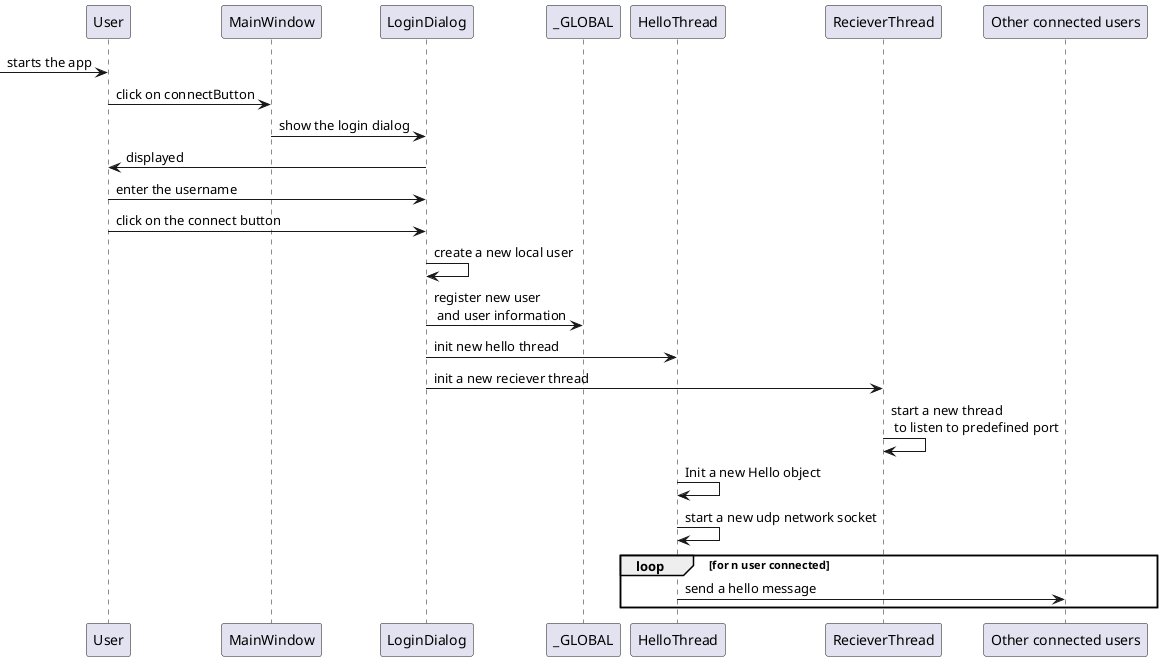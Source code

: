 @startuml
participant "User" as usr
participant "MainWindow" as main
participant "LoginDialog" as login
participant "_GLOBAL" as global
participant "HelloThread" as helloT
participant "RecieverThread" as recieverT
participant "Other connected users" as cousr

[-> usr : starts the app
usr -> main : click on connectButton
main -> login : show the login dialog
login -> usr : displayed
usr -> login : enter the username
usr -> login : click on the connect button
login -> login : create a new local user
login -> global : register new user \n and user information
login -> helloT : init new hello thread
login -> recieverT : init a new reciever thread
recieverT -> recieverT : start a new thread \n to listen to predefined port
helloT -> helloT : Init a new Hello object
helloT -> helloT : start a new udp network socket
loop for n user connected
helloT -> cousr : send a hello message
end
@enduml
